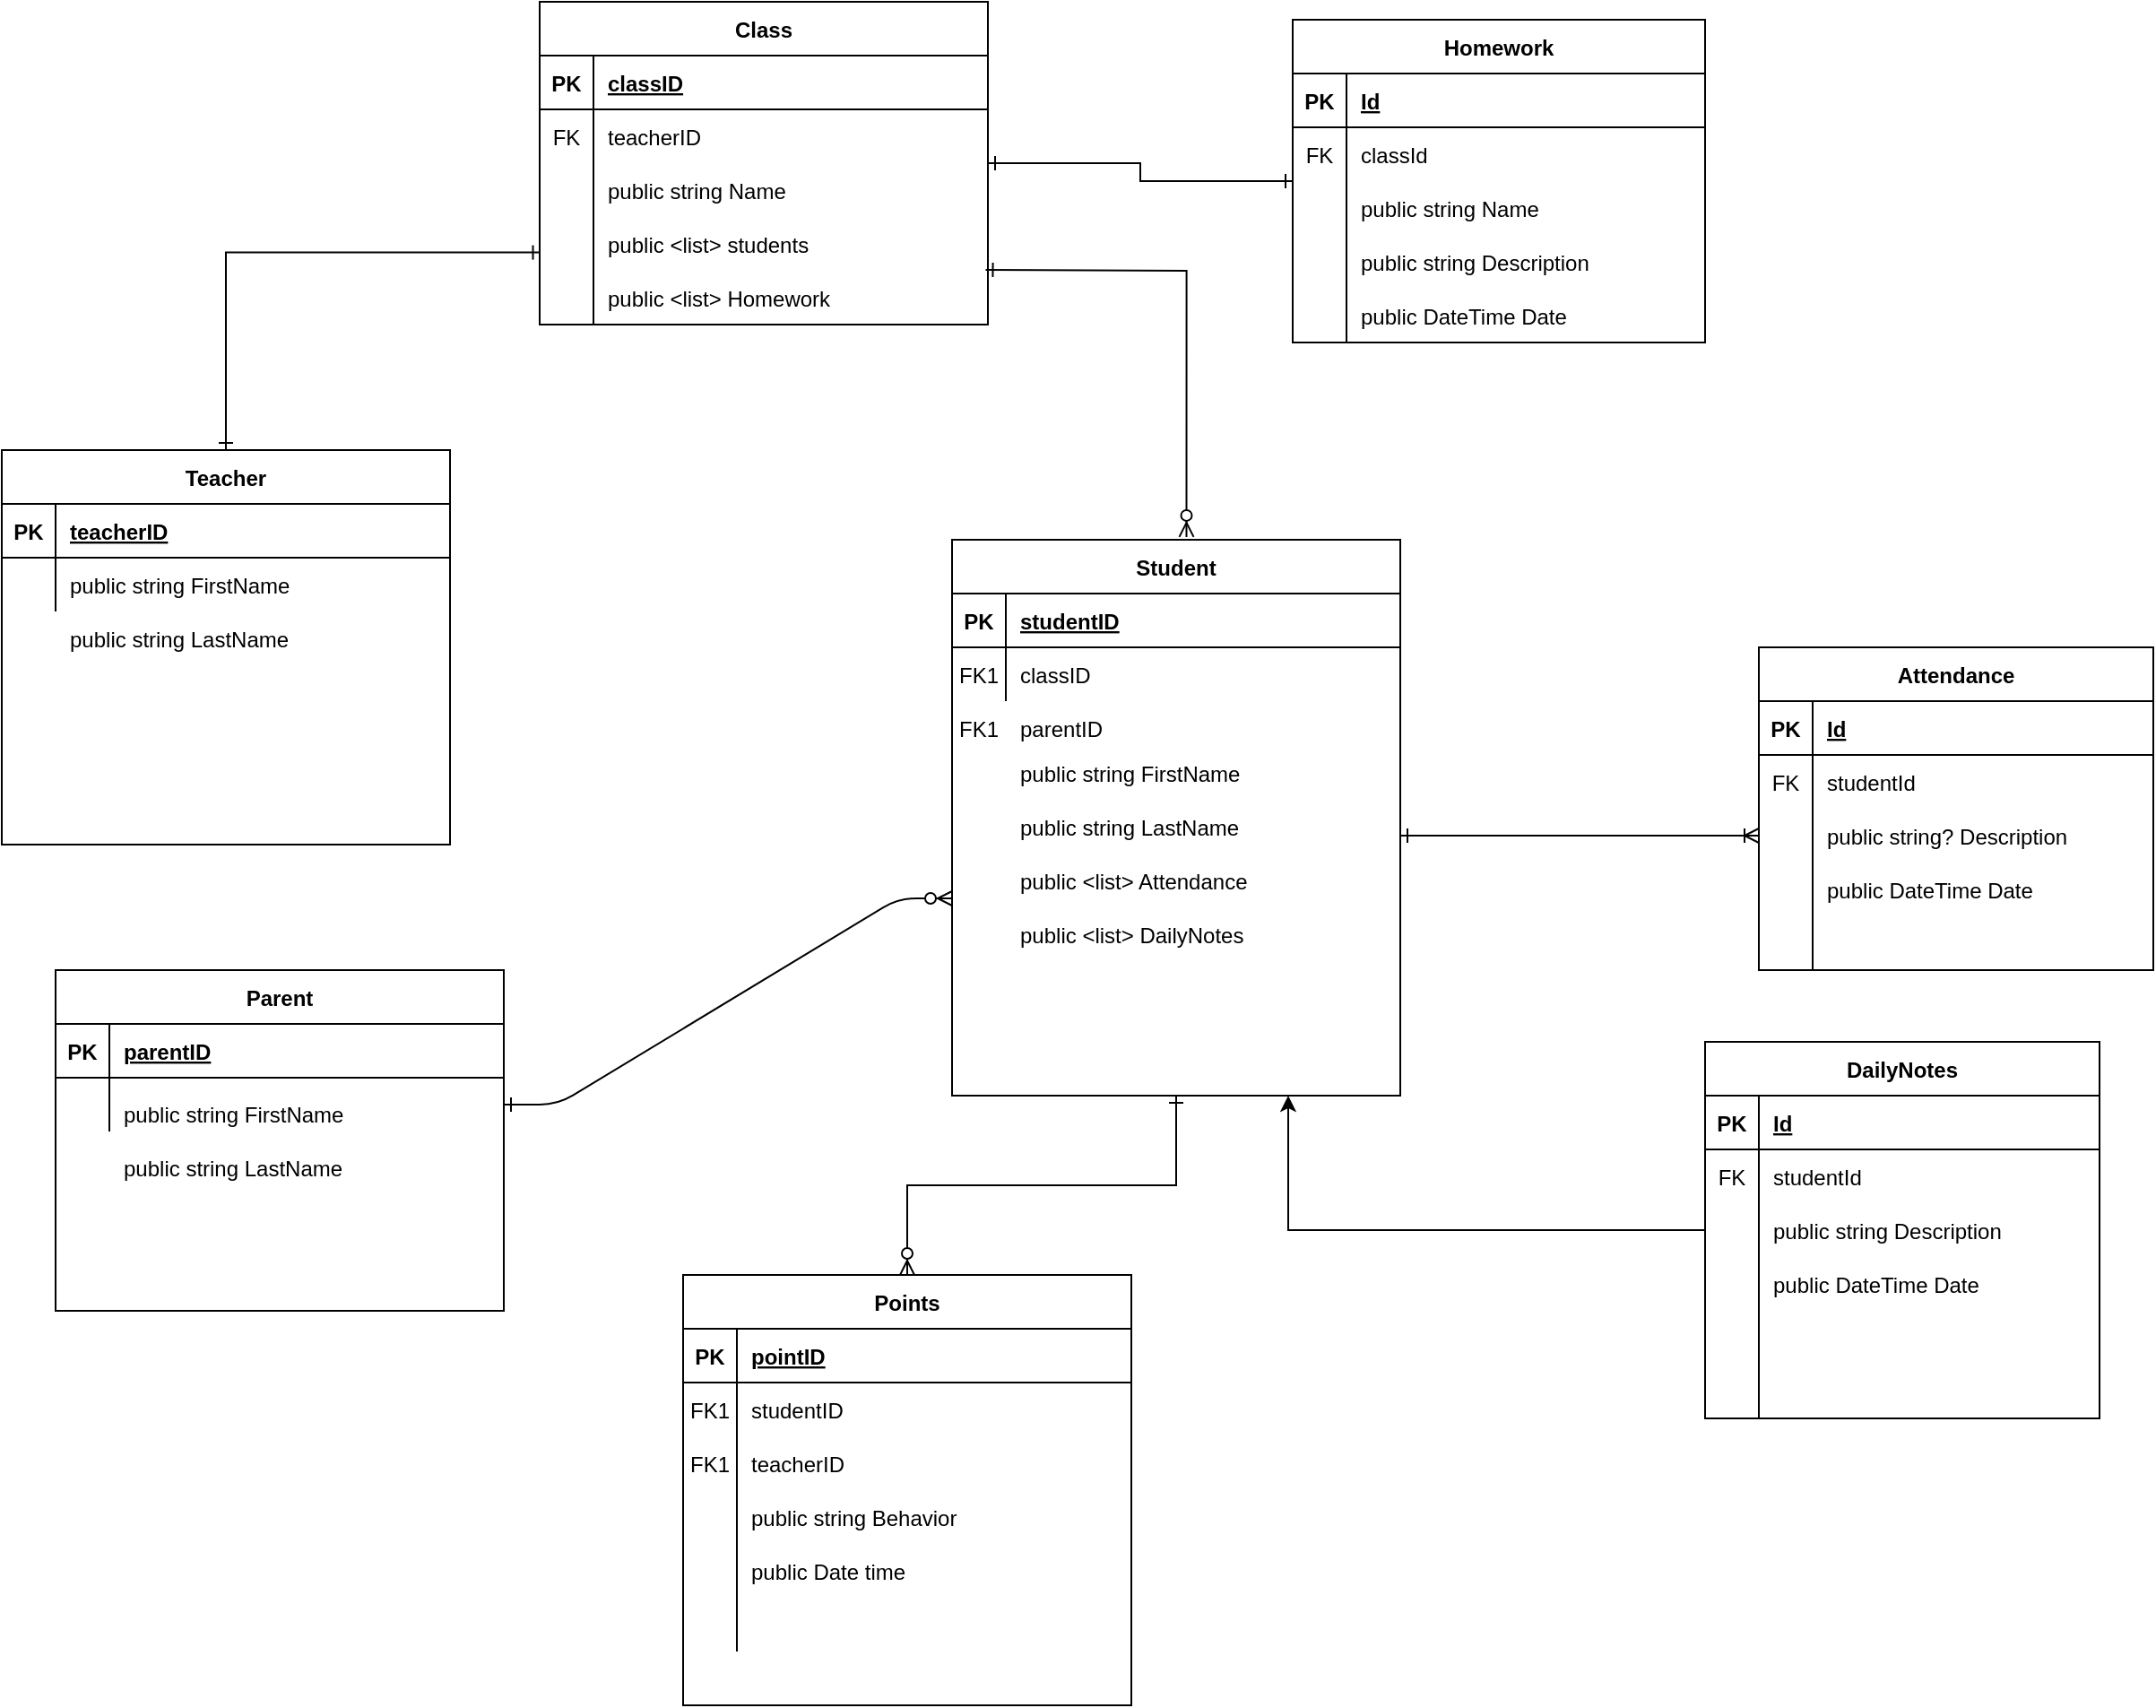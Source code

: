 <mxfile version="13.5.7" type="device"><diagram id="R2lEEEUBdFMjLlhIrx00" name="Page-1"><mxGraphModel dx="1335" dy="2485" grid="1" gridSize="10" guides="1" tooltips="1" connect="1" arrows="1" fold="1" page="1" pageScale="1" pageWidth="850" pageHeight="1100" math="0" shadow="0" extFonts="Permanent Marker^https://fonts.googleapis.com/css?family=Permanent+Marker"><root><mxCell id="0"/><mxCell id="1" parent="0"/><mxCell id="wf4j636coAGAXB049u35-4" value="" style="edgeStyle=entityRelationEdgeStyle;endArrow=ERzeroToMany;startArrow=ERone;endFill=1;startFill=0;exitX=1;exitY=0.5;exitDx=0;exitDy=0;" parent="1" source="C-vyLk0tnHw3VtMMgP7b-17" edge="1"><mxGeometry width="100" height="100" relative="1" as="geometry"><mxPoint x="650" y="-470" as="sourcePoint"/><mxPoint x="490" y="-570" as="targetPoint"/></mxGeometry></mxCell><mxCell id="wf4j636coAGAXB049u35-51" style="edgeStyle=orthogonalEdgeStyle;rounded=0;orthogonalLoop=1;jettySize=auto;html=1;exitX=0.5;exitY=0;exitDx=0;exitDy=0;entryX=0.001;entryY=0.66;entryDx=0;entryDy=0;entryPerimeter=0;startArrow=ERone;startFill=0;endArrow=ERone;endFill=0;" parent="1" source="C-vyLk0tnHw3VtMMgP7b-23" target="wf4j636coAGAXB049u35-61" edge="1"><mxGeometry relative="1" as="geometry"><Array as="points"><mxPoint x="85" y="-930"/></Array></mxGeometry></mxCell><mxCell id="wf4j636coAGAXB049u35-12" value="" style="shape=partialRectangle;overflow=hidden;connectable=0;fillColor=none;top=0;left=0;bottom=0;right=0;" parent="1" vertex="1"><mxGeometry x="70" y="-290" width="30" height="30" as="geometry"/></mxCell><mxCell id="wf4j636coAGAXB049u35-13" value="" style="shape=partialRectangle;overflow=hidden;connectable=0;fillColor=none;top=0;left=0;bottom=0;right=0;align=left;spacingLeft=6;" parent="1" vertex="1"><mxGeometry x="85" y="-220" width="220" height="30" as="geometry"/></mxCell><mxCell id="wf4j636coAGAXB049u35-28" value="public string FirstName" style="shape=partialRectangle;overflow=hidden;connectable=0;fillColor=none;top=0;left=0;bottom=0;right=0;align=left;spacingLeft=6;" parent="1" vertex="1"><mxGeometry x="520" y="-655" width="220" height="30" as="geometry"/></mxCell><mxCell id="wf4j636coAGAXB049u35-29" value="public string LastName" style="shape=partialRectangle;overflow=hidden;connectable=0;fillColor=none;top=0;left=0;bottom=0;right=0;align=left;spacingLeft=6;" parent="1" vertex="1"><mxGeometry x="520" y="-625" width="220" height="30" as="geometry"/></mxCell><mxCell id="wf4j636coAGAXB049u35-31" value="public string FirstName" style="shape=partialRectangle;overflow=hidden;connectable=0;fillColor=none;top=0;left=0;bottom=0;right=0;align=left;spacingLeft=6;" parent="1" vertex="1"><mxGeometry x="20" y="-465" width="220" height="30" as="geometry"/></mxCell><mxCell id="wf4j636coAGAXB049u35-32" value="public string LastName" style="shape=partialRectangle;overflow=hidden;connectable=0;fillColor=none;top=0;left=0;bottom=0;right=0;align=left;spacingLeft=6;" parent="1" vertex="1"><mxGeometry x="20" y="-435" width="220" height="30" as="geometry"/></mxCell><mxCell id="wf4j636coAGAXB049u35-33" value="public string FirstName" style="shape=partialRectangle;overflow=hidden;connectable=0;fillColor=none;top=0;left=0;bottom=0;right=0;align=left;spacingLeft=6;" parent="1" vertex="1"><mxGeometry x="-10" y="-760" width="220" height="30" as="geometry"/></mxCell><mxCell id="wf4j636coAGAXB049u35-34" value="public string LastName" style="shape=partialRectangle;overflow=hidden;connectable=0;fillColor=none;top=0;left=0;bottom=0;right=0;align=left;spacingLeft=6;" parent="1" vertex="1"><mxGeometry x="-10" y="-730" width="220" height="30" as="geometry"/></mxCell><mxCell id="wf4j636coAGAXB049u35-35" value="public &lt;list&gt; Attendance" style="shape=partialRectangle;overflow=hidden;connectable=0;fillColor=none;top=0;left=0;bottom=0;right=0;align=left;spacingLeft=6;" parent="1" vertex="1"><mxGeometry x="520" y="-595" width="220" height="30" as="geometry"/></mxCell><mxCell id="wf4j636coAGAXB049u35-55" style="edgeStyle=orthogonalEdgeStyle;rounded=0;orthogonalLoop=1;jettySize=auto;html=1;entryX=0.523;entryY=-0.005;entryDx=0;entryDy=0;entryPerimeter=0;startArrow=ERone;startFill=0;endArrow=ERzeroToMany;endFill=1;exitX=0.995;exitY=-0.017;exitDx=0;exitDy=0;exitPerimeter=0;" parent="1" source="qACCmrmiOAUxIkDNs_3w-3" target="C-vyLk0tnHw3VtMMgP7b-2" edge="1"><mxGeometry relative="1" as="geometry"><Array as="points"><mxPoint x="510" y="-921"/><mxPoint x="621" y="-920"/></Array><mxPoint x="510" y="-940" as="sourcePoint"/></mxGeometry></mxCell><mxCell id="wf4j636coAGAXB049u35-93" style="edgeStyle=orthogonalEdgeStyle;rounded=0;orthogonalLoop=1;jettySize=auto;html=1;startArrow=ERone;startFill=0;endArrow=ERzeroToMany;endFill=1;" parent="1" source="C-vyLk0tnHw3VtMMgP7b-2" target="wf4j636coAGAXB049u35-77" edge="1"><mxGeometry relative="1" as="geometry"/></mxCell><mxCell id="C-vyLk0tnHw3VtMMgP7b-2" value="Student" style="shape=table;startSize=30;container=1;collapsible=1;childLayout=tableLayout;fixedRows=1;rowLines=0;fontStyle=1;align=center;resizeLast=1;" parent="1" vertex="1"><mxGeometry x="490" y="-770" width="250" height="310" as="geometry"/></mxCell><mxCell id="C-vyLk0tnHw3VtMMgP7b-3" value="" style="shape=partialRectangle;collapsible=0;dropTarget=0;pointerEvents=0;fillColor=none;points=[[0,0.5],[1,0.5]];portConstraint=eastwest;top=0;left=0;right=0;bottom=1;" parent="C-vyLk0tnHw3VtMMgP7b-2" vertex="1"><mxGeometry y="30" width="250" height="30" as="geometry"/></mxCell><mxCell id="C-vyLk0tnHw3VtMMgP7b-4" value="PK" style="shape=partialRectangle;overflow=hidden;connectable=0;fillColor=none;top=0;left=0;bottom=0;right=0;fontStyle=1;" parent="C-vyLk0tnHw3VtMMgP7b-3" vertex="1"><mxGeometry width="30" height="30" as="geometry"/></mxCell><mxCell id="C-vyLk0tnHw3VtMMgP7b-5" value="studentID" style="shape=partialRectangle;overflow=hidden;connectable=0;fillColor=none;top=0;left=0;bottom=0;right=0;align=left;spacingLeft=6;fontStyle=5;" parent="C-vyLk0tnHw3VtMMgP7b-3" vertex="1"><mxGeometry x="30" width="220" height="30" as="geometry"/></mxCell><mxCell id="C-vyLk0tnHw3VtMMgP7b-6" value="" style="shape=partialRectangle;collapsible=0;dropTarget=0;pointerEvents=0;fillColor=none;points=[[0,0.5],[1,0.5]];portConstraint=eastwest;top=0;left=0;right=0;bottom=0;" parent="C-vyLk0tnHw3VtMMgP7b-2" vertex="1"><mxGeometry y="60" width="250" height="30" as="geometry"/></mxCell><mxCell id="C-vyLk0tnHw3VtMMgP7b-7" value="FK1" style="shape=partialRectangle;overflow=hidden;connectable=0;fillColor=none;top=0;left=0;bottom=0;right=0;" parent="C-vyLk0tnHw3VtMMgP7b-6" vertex="1"><mxGeometry width="30" height="30" as="geometry"/></mxCell><mxCell id="C-vyLk0tnHw3VtMMgP7b-8" value="classID" style="shape=partialRectangle;overflow=hidden;connectable=0;fillColor=none;top=0;left=0;bottom=0;right=0;align=left;spacingLeft=6;" parent="C-vyLk0tnHw3VtMMgP7b-6" vertex="1"><mxGeometry x="30" width="220" height="30" as="geometry"/></mxCell><mxCell id="wf4j636coAGAXB049u35-106" value="" style="shape=partialRectangle;collapsible=0;dropTarget=0;pointerEvents=0;fillColor=none;points=[[0,0.5],[1,0.5]];portConstraint=eastwest;top=0;left=0;right=0;bottom=0;" parent="1" vertex="1"><mxGeometry x="490" y="-680" width="250" height="30" as="geometry"/></mxCell><mxCell id="wf4j636coAGAXB049u35-107" value="FK1" style="shape=partialRectangle;overflow=hidden;connectable=0;fillColor=none;top=0;left=0;bottom=0;right=0;" parent="wf4j636coAGAXB049u35-106" vertex="1"><mxGeometry width="30" height="30" as="geometry"/></mxCell><mxCell id="wf4j636coAGAXB049u35-108" value="parentID" style="shape=partialRectangle;overflow=hidden;connectable=0;fillColor=none;top=0;left=0;bottom=0;right=0;align=left;spacingLeft=6;" parent="wf4j636coAGAXB049u35-106" vertex="1"><mxGeometry x="30" width="220" height="30" as="geometry"/></mxCell><mxCell id="wf4j636coAGAXB049u35-77" value="Points" style="shape=table;startSize=30;container=1;collapsible=1;childLayout=tableLayout;fixedRows=1;rowLines=0;fontStyle=1;align=center;resizeLast=1;" parent="1" vertex="1"><mxGeometry x="340" y="-360" width="250" height="240" as="geometry"/></mxCell><mxCell id="wf4j636coAGAXB049u35-78" value="" style="shape=partialRectangle;collapsible=0;dropTarget=0;pointerEvents=0;fillColor=none;points=[[0,0.5],[1,0.5]];portConstraint=eastwest;top=0;left=0;right=0;bottom=1;" parent="wf4j636coAGAXB049u35-77" vertex="1"><mxGeometry y="30" width="250" height="30" as="geometry"/></mxCell><mxCell id="wf4j636coAGAXB049u35-79" value="PK" style="shape=partialRectangle;overflow=hidden;connectable=0;fillColor=none;top=0;left=0;bottom=0;right=0;fontStyle=1;" parent="wf4j636coAGAXB049u35-78" vertex="1"><mxGeometry width="30" height="30" as="geometry"/></mxCell><mxCell id="wf4j636coAGAXB049u35-80" value="pointID" style="shape=partialRectangle;overflow=hidden;connectable=0;fillColor=none;top=0;left=0;bottom=0;right=0;align=left;spacingLeft=6;fontStyle=5;" parent="wf4j636coAGAXB049u35-78" vertex="1"><mxGeometry x="30" width="220" height="30" as="geometry"/></mxCell><mxCell id="wf4j636coAGAXB049u35-81" value="" style="shape=partialRectangle;collapsible=0;dropTarget=0;pointerEvents=0;fillColor=none;points=[[0,0.5],[1,0.5]];portConstraint=eastwest;top=0;left=0;right=0;bottom=0;" parent="wf4j636coAGAXB049u35-77" vertex="1"><mxGeometry y="60" width="250" height="30" as="geometry"/></mxCell><mxCell id="wf4j636coAGAXB049u35-82" value="FK1" style="shape=partialRectangle;overflow=hidden;connectable=0;fillColor=none;top=0;left=0;bottom=0;right=0;" parent="wf4j636coAGAXB049u35-81" vertex="1"><mxGeometry width="30" height="30" as="geometry"/></mxCell><mxCell id="wf4j636coAGAXB049u35-83" value="studentID" style="shape=partialRectangle;overflow=hidden;connectable=0;fillColor=none;top=0;left=0;bottom=0;right=0;align=left;spacingLeft=6;" parent="wf4j636coAGAXB049u35-81" vertex="1"><mxGeometry x="30" width="220" height="30" as="geometry"/></mxCell><mxCell id="wf4j636coAGAXB049u35-99" value="" style="shape=partialRectangle;collapsible=0;dropTarget=0;pointerEvents=0;fillColor=none;points=[[0,0.5],[1,0.5]];portConstraint=eastwest;top=0;left=0;right=0;bottom=0;" parent="wf4j636coAGAXB049u35-77" vertex="1"><mxGeometry y="90" width="250" height="30" as="geometry"/></mxCell><mxCell id="wf4j636coAGAXB049u35-100" value="FK1" style="shape=partialRectangle;overflow=hidden;connectable=0;fillColor=none;top=0;left=0;bottom=0;right=0;" parent="wf4j636coAGAXB049u35-99" vertex="1"><mxGeometry width="30" height="30" as="geometry"/></mxCell><mxCell id="wf4j636coAGAXB049u35-101" value="teacherID" style="shape=partialRectangle;overflow=hidden;connectable=0;fillColor=none;top=0;left=0;bottom=0;right=0;align=left;spacingLeft=6;" parent="wf4j636coAGAXB049u35-99" vertex="1"><mxGeometry x="30" width="220" height="30" as="geometry"/></mxCell><mxCell id="wf4j636coAGAXB049u35-90" value="" style="shape=partialRectangle;collapsible=0;dropTarget=0;pointerEvents=0;fillColor=none;points=[[0,0.5],[1,0.5]];portConstraint=eastwest;top=0;left=0;right=0;bottom=0;" parent="wf4j636coAGAXB049u35-77" vertex="1"><mxGeometry y="120" width="250" height="30" as="geometry"/></mxCell><mxCell id="wf4j636coAGAXB049u35-91" value="" style="shape=partialRectangle;overflow=hidden;connectable=0;fillColor=none;top=0;left=0;bottom=0;right=0;" parent="wf4j636coAGAXB049u35-90" vertex="1"><mxGeometry width="30" height="30" as="geometry"/></mxCell><mxCell id="wf4j636coAGAXB049u35-92" value="public string Behavior" style="shape=partialRectangle;overflow=hidden;connectable=0;fillColor=none;top=0;left=0;bottom=0;right=0;align=left;spacingLeft=6;" parent="wf4j636coAGAXB049u35-90" vertex="1"><mxGeometry x="30" width="220" height="30" as="geometry"/></mxCell><mxCell id="wf4j636coAGAXB049u35-96" value="" style="shape=partialRectangle;collapsible=0;dropTarget=0;pointerEvents=0;fillColor=none;points=[[0,0.5],[1,0.5]];portConstraint=eastwest;top=0;left=0;right=0;bottom=0;" parent="wf4j636coAGAXB049u35-77" vertex="1"><mxGeometry y="150" width="250" height="30" as="geometry"/></mxCell><mxCell id="wf4j636coAGAXB049u35-97" value="" style="shape=partialRectangle;overflow=hidden;connectable=0;fillColor=none;top=0;left=0;bottom=0;right=0;" parent="wf4j636coAGAXB049u35-96" vertex="1"><mxGeometry width="30" height="30" as="geometry"/></mxCell><mxCell id="wf4j636coAGAXB049u35-98" value="public Date time" style="shape=partialRectangle;overflow=hidden;connectable=0;fillColor=none;top=0;left=0;bottom=0;right=0;align=left;spacingLeft=6;" parent="wf4j636coAGAXB049u35-96" vertex="1"><mxGeometry x="30" width="220" height="30" as="geometry"/></mxCell><mxCell id="wf4j636coAGAXB049u35-84" value="" style="shape=partialRectangle;collapsible=0;dropTarget=0;pointerEvents=0;fillColor=none;points=[[0,0.5],[1,0.5]];portConstraint=eastwest;top=0;left=0;right=0;bottom=0;" parent="wf4j636coAGAXB049u35-77" vertex="1"><mxGeometry y="180" width="250" height="30" as="geometry"/></mxCell><mxCell id="wf4j636coAGAXB049u35-85" value="" style="shape=partialRectangle;overflow=hidden;connectable=0;fillColor=none;top=0;left=0;bottom=0;right=0;" parent="wf4j636coAGAXB049u35-84" vertex="1"><mxGeometry width="30" height="30" as="geometry"/></mxCell><mxCell id="wf4j636coAGAXB049u35-86" value="" style="shape=partialRectangle;overflow=hidden;connectable=0;fillColor=none;top=0;left=0;bottom=0;right=0;align=left;spacingLeft=6;" parent="wf4j636coAGAXB049u35-84" vertex="1"><mxGeometry x="30" width="220" height="30" as="geometry"/></mxCell><mxCell id="C-vyLk0tnHw3VtMMgP7b-23" value="Teacher" style="shape=table;startSize=30;container=1;collapsible=1;childLayout=tableLayout;fixedRows=1;rowLines=0;fontStyle=1;align=center;resizeLast=1;" parent="1" vertex="1"><mxGeometry x="-40" y="-820" width="250" height="220" as="geometry"/></mxCell><mxCell id="C-vyLk0tnHw3VtMMgP7b-24" value="" style="shape=partialRectangle;collapsible=0;dropTarget=0;pointerEvents=0;fillColor=none;points=[[0,0.5],[1,0.5]];portConstraint=eastwest;top=0;left=0;right=0;bottom=1;" parent="C-vyLk0tnHw3VtMMgP7b-23" vertex="1"><mxGeometry y="30" width="250" height="30" as="geometry"/></mxCell><mxCell id="C-vyLk0tnHw3VtMMgP7b-25" value="PK" style="shape=partialRectangle;overflow=hidden;connectable=0;fillColor=none;top=0;left=0;bottom=0;right=0;fontStyle=1;" parent="C-vyLk0tnHw3VtMMgP7b-24" vertex="1"><mxGeometry width="30" height="30" as="geometry"/></mxCell><mxCell id="C-vyLk0tnHw3VtMMgP7b-26" value="teacherID" style="shape=partialRectangle;overflow=hidden;connectable=0;fillColor=none;top=0;left=0;bottom=0;right=0;align=left;spacingLeft=6;fontStyle=5;" parent="C-vyLk0tnHw3VtMMgP7b-24" vertex="1"><mxGeometry x="30" width="220" height="30" as="geometry"/></mxCell><mxCell id="C-vyLk0tnHw3VtMMgP7b-27" value="" style="shape=partialRectangle;collapsible=0;dropTarget=0;pointerEvents=0;fillColor=none;points=[[0,0.5],[1,0.5]];portConstraint=eastwest;top=0;left=0;right=0;bottom=0;" parent="C-vyLk0tnHw3VtMMgP7b-23" vertex="1"><mxGeometry y="60" width="250" height="30" as="geometry"/></mxCell><mxCell id="C-vyLk0tnHw3VtMMgP7b-28" value="" style="shape=partialRectangle;overflow=hidden;connectable=0;fillColor=none;top=0;left=0;bottom=0;right=0;" parent="C-vyLk0tnHw3VtMMgP7b-27" vertex="1"><mxGeometry width="30" height="30" as="geometry"/></mxCell><mxCell id="C-vyLk0tnHw3VtMMgP7b-29" value="" style="shape=partialRectangle;overflow=hidden;connectable=0;fillColor=none;top=0;left=0;bottom=0;right=0;align=left;spacingLeft=6;" parent="C-vyLk0tnHw3VtMMgP7b-27" vertex="1"><mxGeometry x="30" width="220" height="30" as="geometry"/></mxCell><mxCell id="SPZfAO0SJfvgDdnqxY4o-2" value="public &lt;list&gt; DailyNotes" style="shape=partialRectangle;overflow=hidden;connectable=0;fillColor=none;top=0;left=0;bottom=0;right=0;align=left;spacingLeft=6;" parent="1" vertex="1"><mxGeometry x="520" y="-565" width="220" height="30" as="geometry"/></mxCell><mxCell id="C-vyLk0tnHw3VtMMgP7b-13" value="Parent" style="shape=table;startSize=30;container=1;collapsible=1;childLayout=tableLayout;fixedRows=1;rowLines=0;fontStyle=1;align=center;resizeLast=1;" parent="1" vertex="1"><mxGeometry x="-10" y="-530" width="250" height="190" as="geometry"/></mxCell><mxCell id="C-vyLk0tnHw3VtMMgP7b-14" value="" style="shape=partialRectangle;collapsible=0;dropTarget=0;pointerEvents=0;fillColor=none;points=[[0,0.5],[1,0.5]];portConstraint=eastwest;top=0;left=0;right=0;bottom=1;" parent="C-vyLk0tnHw3VtMMgP7b-13" vertex="1"><mxGeometry y="30" width="250" height="30" as="geometry"/></mxCell><mxCell id="C-vyLk0tnHw3VtMMgP7b-15" value="PK" style="shape=partialRectangle;overflow=hidden;connectable=0;fillColor=none;top=0;left=0;bottom=0;right=0;fontStyle=1;" parent="C-vyLk0tnHw3VtMMgP7b-14" vertex="1"><mxGeometry width="30" height="30" as="geometry"/></mxCell><mxCell id="C-vyLk0tnHw3VtMMgP7b-16" value="parentID" style="shape=partialRectangle;overflow=hidden;connectable=0;fillColor=none;top=0;left=0;bottom=0;right=0;align=left;spacingLeft=6;fontStyle=5;" parent="C-vyLk0tnHw3VtMMgP7b-14" vertex="1"><mxGeometry x="30" width="220" height="30" as="geometry"/></mxCell><mxCell id="C-vyLk0tnHw3VtMMgP7b-17" value="" style="shape=partialRectangle;collapsible=0;dropTarget=0;pointerEvents=0;fillColor=none;points=[[0,0.5],[1,0.5]];portConstraint=eastwest;top=0;left=0;right=0;bottom=0;" parent="C-vyLk0tnHw3VtMMgP7b-13" vertex="1"><mxGeometry y="60" width="250" height="30" as="geometry"/></mxCell><mxCell id="C-vyLk0tnHw3VtMMgP7b-18" value="" style="shape=partialRectangle;overflow=hidden;connectable=0;fillColor=none;top=0;left=0;bottom=0;right=0;" parent="C-vyLk0tnHw3VtMMgP7b-17" vertex="1"><mxGeometry width="30" height="30" as="geometry"/></mxCell><mxCell id="C-vyLk0tnHw3VtMMgP7b-19" value="" style="shape=partialRectangle;overflow=hidden;connectable=0;fillColor=none;top=0;left=0;bottom=0;right=0;align=left;spacingLeft=6;" parent="C-vyLk0tnHw3VtMMgP7b-17" vertex="1"><mxGeometry x="30" width="220" height="30" as="geometry"/></mxCell><mxCell id="qACCmrmiOAUxIkDNs_3w-44" style="edgeStyle=orthogonalEdgeStyle;rounded=0;orthogonalLoop=1;jettySize=auto;html=1;entryX=1;entryY=0.5;entryDx=0;entryDy=0;endArrow=ERone;endFill=0;startArrow=ERone;startFill=0;" parent="1" source="qACCmrmiOAUxIkDNs_3w-25" target="wf4j636coAGAXB049u35-37" edge="1"><mxGeometry relative="1" as="geometry"/></mxCell><mxCell id="qACCmrmiOAUxIkDNs_3w-25" value="Homework" style="shape=table;startSize=30;container=1;collapsible=1;childLayout=tableLayout;fixedRows=1;rowLines=0;fontStyle=1;align=center;resizeLast=1;" parent="1" vertex="1"><mxGeometry x="680" y="-1060" width="230" height="180" as="geometry"/></mxCell><mxCell id="qACCmrmiOAUxIkDNs_3w-26" value="" style="shape=partialRectangle;collapsible=0;dropTarget=0;pointerEvents=0;fillColor=none;points=[[0,0.5],[1,0.5]];portConstraint=eastwest;top=0;left=0;right=0;bottom=1;" parent="qACCmrmiOAUxIkDNs_3w-25" vertex="1"><mxGeometry y="30" width="230" height="30" as="geometry"/></mxCell><mxCell id="qACCmrmiOAUxIkDNs_3w-27" value="PK" style="shape=partialRectangle;overflow=hidden;connectable=0;fillColor=none;top=0;left=0;bottom=0;right=0;fontStyle=1;" parent="qACCmrmiOAUxIkDNs_3w-26" vertex="1"><mxGeometry width="30" height="30" as="geometry"/></mxCell><mxCell id="qACCmrmiOAUxIkDNs_3w-28" value="Id" style="shape=partialRectangle;overflow=hidden;connectable=0;fillColor=none;top=0;left=0;bottom=0;right=0;align=left;spacingLeft=6;fontStyle=5;" parent="qACCmrmiOAUxIkDNs_3w-26" vertex="1"><mxGeometry x="30" width="200" height="30" as="geometry"/></mxCell><mxCell id="qACCmrmiOAUxIkDNs_3w-29" value="" style="shape=partialRectangle;collapsible=0;dropTarget=0;pointerEvents=0;fillColor=none;points=[[0,0.5],[1,0.5]];portConstraint=eastwest;top=0;left=0;right=0;bottom=0;" parent="qACCmrmiOAUxIkDNs_3w-25" vertex="1"><mxGeometry y="60" width="230" height="30" as="geometry"/></mxCell><mxCell id="qACCmrmiOAUxIkDNs_3w-30" value="FK" style="shape=partialRectangle;overflow=hidden;connectable=0;fillColor=none;top=0;left=0;bottom=0;right=0;" parent="qACCmrmiOAUxIkDNs_3w-29" vertex="1"><mxGeometry width="30" height="30" as="geometry"/></mxCell><mxCell id="qACCmrmiOAUxIkDNs_3w-31" value="classId" style="shape=partialRectangle;overflow=hidden;connectable=0;fillColor=none;top=0;left=0;bottom=0;right=0;align=left;spacingLeft=6;" parent="qACCmrmiOAUxIkDNs_3w-29" vertex="1"><mxGeometry x="30" width="200" height="30" as="geometry"/></mxCell><mxCell id="qACCmrmiOAUxIkDNs_3w-35" value="" style="shape=partialRectangle;collapsible=0;dropTarget=0;pointerEvents=0;fillColor=none;points=[[0,0.5],[1,0.5]];portConstraint=eastwest;top=0;left=0;right=0;bottom=0;" parent="qACCmrmiOAUxIkDNs_3w-25" vertex="1"><mxGeometry y="90" width="230" height="30" as="geometry"/></mxCell><mxCell id="qACCmrmiOAUxIkDNs_3w-36" value="" style="shape=partialRectangle;overflow=hidden;connectable=0;fillColor=none;top=0;left=0;bottom=0;right=0;" parent="qACCmrmiOAUxIkDNs_3w-35" vertex="1"><mxGeometry width="30" height="30" as="geometry"/></mxCell><mxCell id="qACCmrmiOAUxIkDNs_3w-37" value="public string Name" style="shape=partialRectangle;overflow=hidden;connectable=0;fillColor=none;top=0;left=0;bottom=0;right=0;align=left;spacingLeft=6;" parent="qACCmrmiOAUxIkDNs_3w-35" vertex="1"><mxGeometry x="30" width="200" height="30" as="geometry"/></mxCell><mxCell id="qACCmrmiOAUxIkDNs_3w-38" value="" style="shape=partialRectangle;collapsible=0;dropTarget=0;pointerEvents=0;fillColor=none;points=[[0,0.5],[1,0.5]];portConstraint=eastwest;top=0;left=0;right=0;bottom=0;" parent="qACCmrmiOAUxIkDNs_3w-25" vertex="1"><mxGeometry y="120" width="230" height="30" as="geometry"/></mxCell><mxCell id="qACCmrmiOAUxIkDNs_3w-39" value="" style="shape=partialRectangle;overflow=hidden;connectable=0;fillColor=none;top=0;left=0;bottom=0;right=0;" parent="qACCmrmiOAUxIkDNs_3w-38" vertex="1"><mxGeometry width="30" height="30" as="geometry"/></mxCell><mxCell id="qACCmrmiOAUxIkDNs_3w-40" value="public string Description" style="shape=partialRectangle;overflow=hidden;connectable=0;fillColor=none;top=0;left=0;bottom=0;right=0;align=left;spacingLeft=6;" parent="qACCmrmiOAUxIkDNs_3w-38" vertex="1"><mxGeometry x="30" width="200" height="30" as="geometry"/></mxCell><mxCell id="qACCmrmiOAUxIkDNs_3w-41" value="" style="shape=partialRectangle;collapsible=0;dropTarget=0;pointerEvents=0;fillColor=none;points=[[0,0.5],[1,0.5]];portConstraint=eastwest;top=0;left=0;right=0;bottom=0;" parent="qACCmrmiOAUxIkDNs_3w-25" vertex="1"><mxGeometry y="150" width="230" height="30" as="geometry"/></mxCell><mxCell id="qACCmrmiOAUxIkDNs_3w-42" value="" style="shape=partialRectangle;overflow=hidden;connectable=0;fillColor=none;top=0;left=0;bottom=0;right=0;" parent="qACCmrmiOAUxIkDNs_3w-41" vertex="1"><mxGeometry width="30" height="30" as="geometry"/></mxCell><mxCell id="qACCmrmiOAUxIkDNs_3w-43" value="public DateTime Date" style="shape=partialRectangle;overflow=hidden;connectable=0;fillColor=none;top=0;left=0;bottom=0;right=0;align=left;spacingLeft=6;" parent="qACCmrmiOAUxIkDNs_3w-41" vertex="1"><mxGeometry x="30" width="200" height="30" as="geometry"/></mxCell><mxCell id="wf4j636coAGAXB049u35-37" value="Class" style="shape=table;startSize=30;container=1;collapsible=1;childLayout=tableLayout;fixedRows=1;rowLines=0;fontStyle=1;align=center;resizeLast=1;" parent="1" vertex="1"><mxGeometry x="260" y="-1070" width="250" height="180" as="geometry"/></mxCell><mxCell id="wf4j636coAGAXB049u35-38" value="" style="shape=partialRectangle;collapsible=0;dropTarget=0;pointerEvents=0;fillColor=none;points=[[0,0.5],[1,0.5]];portConstraint=eastwest;top=0;left=0;right=0;bottom=1;" parent="wf4j636coAGAXB049u35-37" vertex="1"><mxGeometry y="30" width="250" height="30" as="geometry"/></mxCell><mxCell id="wf4j636coAGAXB049u35-39" value="PK" style="shape=partialRectangle;overflow=hidden;connectable=0;fillColor=none;top=0;left=0;bottom=0;right=0;fontStyle=1;" parent="wf4j636coAGAXB049u35-38" vertex="1"><mxGeometry width="30" height="30" as="geometry"/></mxCell><mxCell id="wf4j636coAGAXB049u35-40" value="classID" style="shape=partialRectangle;overflow=hidden;connectable=0;fillColor=none;top=0;left=0;bottom=0;right=0;align=left;spacingLeft=6;fontStyle=5;" parent="wf4j636coAGAXB049u35-38" vertex="1"><mxGeometry x="30" width="220" height="30" as="geometry"/></mxCell><mxCell id="wf4j636coAGAXB049u35-41" value="" style="shape=partialRectangle;collapsible=0;dropTarget=0;pointerEvents=0;fillColor=none;points=[[0,0.5],[1,0.5]];portConstraint=eastwest;top=0;left=0;right=0;bottom=0;" parent="wf4j636coAGAXB049u35-37" vertex="1"><mxGeometry y="60" width="250" height="30" as="geometry"/></mxCell><mxCell id="wf4j636coAGAXB049u35-42" value="FK" style="shape=partialRectangle;overflow=hidden;connectable=0;fillColor=none;top=0;left=0;bottom=0;right=0;" parent="wf4j636coAGAXB049u35-41" vertex="1"><mxGeometry width="30" height="30" as="geometry"/></mxCell><mxCell id="wf4j636coAGAXB049u35-43" value="teacherID" style="shape=partialRectangle;overflow=hidden;connectable=0;fillColor=none;top=0;left=0;bottom=0;right=0;align=left;spacingLeft=6;" parent="wf4j636coAGAXB049u35-41" vertex="1"><mxGeometry x="30" width="220" height="30" as="geometry"/></mxCell><mxCell id="wf4j636coAGAXB049u35-44" value="" style="shape=partialRectangle;collapsible=0;dropTarget=0;pointerEvents=0;fillColor=none;points=[[0,0.5],[1,0.5]];portConstraint=eastwest;top=0;left=0;right=0;bottom=0;" parent="wf4j636coAGAXB049u35-37" vertex="1"><mxGeometry y="90" width="250" height="30" as="geometry"/></mxCell><mxCell id="wf4j636coAGAXB049u35-45" value="" style="shape=partialRectangle;overflow=hidden;connectable=0;fillColor=none;top=0;left=0;bottom=0;right=0;" parent="wf4j636coAGAXB049u35-44" vertex="1"><mxGeometry width="30" height="30" as="geometry"/></mxCell><mxCell id="wf4j636coAGAXB049u35-46" value="public string Name" style="shape=partialRectangle;overflow=hidden;connectable=0;fillColor=none;top=0;left=0;bottom=0;right=0;align=left;spacingLeft=6;" parent="wf4j636coAGAXB049u35-44" vertex="1"><mxGeometry x="30" width="220" height="30" as="geometry"/></mxCell><mxCell id="wf4j636coAGAXB049u35-61" value="" style="shape=partialRectangle;collapsible=0;dropTarget=0;pointerEvents=0;fillColor=none;points=[[0,0.5],[1,0.5]];portConstraint=eastwest;top=0;left=0;right=0;bottom=0;" parent="wf4j636coAGAXB049u35-37" vertex="1"><mxGeometry y="120" width="250" height="30" as="geometry"/></mxCell><mxCell id="wf4j636coAGAXB049u35-62" value="" style="shape=partialRectangle;overflow=hidden;connectable=0;fillColor=none;top=0;left=0;bottom=0;right=0;" parent="wf4j636coAGAXB049u35-61" vertex="1"><mxGeometry width="30" height="30" as="geometry"/></mxCell><mxCell id="wf4j636coAGAXB049u35-63" value="public &lt;list&gt; students" style="shape=partialRectangle;overflow=hidden;connectable=0;fillColor=none;top=0;left=0;bottom=0;right=0;align=left;spacingLeft=6;" parent="wf4j636coAGAXB049u35-61" vertex="1"><mxGeometry x="30" width="220" height="30" as="geometry"/></mxCell><mxCell id="qACCmrmiOAUxIkDNs_3w-3" value="" style="shape=partialRectangle;collapsible=0;dropTarget=0;pointerEvents=0;fillColor=none;points=[[0,0.5],[1,0.5]];portConstraint=eastwest;top=0;left=0;right=0;bottom=0;" parent="wf4j636coAGAXB049u35-37" vertex="1"><mxGeometry y="150" width="250" height="30" as="geometry"/></mxCell><mxCell id="qACCmrmiOAUxIkDNs_3w-4" value="" style="shape=partialRectangle;overflow=hidden;connectable=0;fillColor=none;top=0;left=0;bottom=0;right=0;" parent="qACCmrmiOAUxIkDNs_3w-3" vertex="1"><mxGeometry width="30" height="30" as="geometry"/></mxCell><mxCell id="qACCmrmiOAUxIkDNs_3w-5" value="public &lt;list&gt; Homework" style="shape=partialRectangle;overflow=hidden;connectable=0;fillColor=none;top=0;left=0;bottom=0;right=0;align=left;spacingLeft=6;" parent="qACCmrmiOAUxIkDNs_3w-3" vertex="1"><mxGeometry x="30" width="220" height="30" as="geometry"/></mxCell><mxCell id="qACCmrmiOAUxIkDNs_3w-64" style="edgeStyle=orthogonalEdgeStyle;rounded=0;orthogonalLoop=1;jettySize=auto;html=1;startArrow=ERoneToMany;startFill=0;endArrow=ERone;endFill=0;" parent="1" source="qACCmrmiOAUxIkDNs_3w-58" edge="1"><mxGeometry relative="1" as="geometry"><mxPoint x="740" y="-605" as="targetPoint"/></mxGeometry></mxCell><mxCell id="qACCmrmiOAUxIkDNs_3w-48" value="Attendance" style="shape=table;startSize=30;container=1;collapsible=1;childLayout=tableLayout;fixedRows=1;rowLines=0;fontStyle=1;align=center;resizeLast=1;" parent="1" vertex="1"><mxGeometry x="940" y="-710" width="220" height="180" as="geometry"/></mxCell><mxCell id="qACCmrmiOAUxIkDNs_3w-49" value="" style="shape=partialRectangle;collapsible=0;dropTarget=0;pointerEvents=0;fillColor=none;points=[[0,0.5],[1,0.5]];portConstraint=eastwest;top=0;left=0;right=0;bottom=1;" parent="qACCmrmiOAUxIkDNs_3w-48" vertex="1"><mxGeometry y="30" width="220" height="30" as="geometry"/></mxCell><mxCell id="qACCmrmiOAUxIkDNs_3w-50" value="PK" style="shape=partialRectangle;overflow=hidden;connectable=0;fillColor=none;top=0;left=0;bottom=0;right=0;fontStyle=1;" parent="qACCmrmiOAUxIkDNs_3w-49" vertex="1"><mxGeometry width="30" height="30" as="geometry"/></mxCell><mxCell id="qACCmrmiOAUxIkDNs_3w-51" value="Id" style="shape=partialRectangle;overflow=hidden;connectable=0;fillColor=none;top=0;left=0;bottom=0;right=0;align=left;spacingLeft=6;fontStyle=5;" parent="qACCmrmiOAUxIkDNs_3w-49" vertex="1"><mxGeometry x="30" width="190" height="30" as="geometry"/></mxCell><mxCell id="qACCmrmiOAUxIkDNs_3w-52" value="" style="shape=partialRectangle;collapsible=0;dropTarget=0;pointerEvents=0;fillColor=none;points=[[0,0.5],[1,0.5]];portConstraint=eastwest;top=0;left=0;right=0;bottom=0;" parent="qACCmrmiOAUxIkDNs_3w-48" vertex="1"><mxGeometry y="60" width="220" height="30" as="geometry"/></mxCell><mxCell id="qACCmrmiOAUxIkDNs_3w-53" value="FK" style="shape=partialRectangle;overflow=hidden;connectable=0;fillColor=none;top=0;left=0;bottom=0;right=0;" parent="qACCmrmiOAUxIkDNs_3w-52" vertex="1"><mxGeometry width="30" height="30" as="geometry"/></mxCell><mxCell id="qACCmrmiOAUxIkDNs_3w-54" value="studentId" style="shape=partialRectangle;overflow=hidden;connectable=0;fillColor=none;top=0;left=0;bottom=0;right=0;align=left;spacingLeft=6;" parent="qACCmrmiOAUxIkDNs_3w-52" vertex="1"><mxGeometry x="30" width="190" height="30" as="geometry"/></mxCell><mxCell id="qACCmrmiOAUxIkDNs_3w-58" value="" style="shape=partialRectangle;collapsible=0;dropTarget=0;pointerEvents=0;fillColor=none;points=[[0,0.5],[1,0.5]];portConstraint=eastwest;top=0;left=0;right=0;bottom=0;" parent="qACCmrmiOAUxIkDNs_3w-48" vertex="1"><mxGeometry y="90" width="220" height="30" as="geometry"/></mxCell><mxCell id="qACCmrmiOAUxIkDNs_3w-59" value="" style="shape=partialRectangle;overflow=hidden;connectable=0;fillColor=none;top=0;left=0;bottom=0;right=0;" parent="qACCmrmiOAUxIkDNs_3w-58" vertex="1"><mxGeometry width="30" height="30" as="geometry"/></mxCell><mxCell id="qACCmrmiOAUxIkDNs_3w-60" value="public string? Description" style="shape=partialRectangle;overflow=hidden;connectable=0;fillColor=none;top=0;left=0;bottom=0;right=0;align=left;spacingLeft=6;" parent="qACCmrmiOAUxIkDNs_3w-58" vertex="1"><mxGeometry x="30" width="190" height="30" as="geometry"/></mxCell><mxCell id="qACCmrmiOAUxIkDNs_3w-61" value="" style="shape=partialRectangle;collapsible=0;dropTarget=0;pointerEvents=0;fillColor=none;points=[[0,0.5],[1,0.5]];portConstraint=eastwest;top=0;left=0;right=0;bottom=0;" parent="qACCmrmiOAUxIkDNs_3w-48" vertex="1"><mxGeometry y="120" width="220" height="30" as="geometry"/></mxCell><mxCell id="qACCmrmiOAUxIkDNs_3w-62" value="" style="shape=partialRectangle;overflow=hidden;connectable=0;fillColor=none;top=0;left=0;bottom=0;right=0;" parent="qACCmrmiOAUxIkDNs_3w-61" vertex="1"><mxGeometry width="30" height="30" as="geometry"/></mxCell><mxCell id="qACCmrmiOAUxIkDNs_3w-63" value="public DateTime Date" style="shape=partialRectangle;overflow=hidden;connectable=0;fillColor=none;top=0;left=0;bottom=0;right=0;align=left;spacingLeft=6;" parent="qACCmrmiOAUxIkDNs_3w-61" vertex="1"><mxGeometry x="30" width="190" height="30" as="geometry"/></mxCell><mxCell id="qACCmrmiOAUxIkDNs_3w-55" value="" style="shape=partialRectangle;collapsible=0;dropTarget=0;pointerEvents=0;fillColor=none;points=[[0,0.5],[1,0.5]];portConstraint=eastwest;top=0;left=0;right=0;bottom=0;" parent="qACCmrmiOAUxIkDNs_3w-48" vertex="1"><mxGeometry y="150" width="220" height="30" as="geometry"/></mxCell><mxCell id="qACCmrmiOAUxIkDNs_3w-56" value="" style="shape=partialRectangle;overflow=hidden;connectable=0;fillColor=none;top=0;left=0;bottom=0;right=0;" parent="qACCmrmiOAUxIkDNs_3w-55" vertex="1"><mxGeometry width="30" height="30" as="geometry"/></mxCell><mxCell id="qACCmrmiOAUxIkDNs_3w-57" value="" style="shape=partialRectangle;overflow=hidden;connectable=0;fillColor=none;top=0;left=0;bottom=0;right=0;align=left;spacingLeft=6;" parent="qACCmrmiOAUxIkDNs_3w-55" vertex="1"><mxGeometry x="30" width="190" height="30" as="geometry"/></mxCell><mxCell id="qACCmrmiOAUxIkDNs_3w-65" value="DailyNotes" style="shape=table;startSize=30;container=1;collapsible=1;childLayout=tableLayout;fixedRows=1;rowLines=0;fontStyle=1;align=center;resizeLast=1;" parent="1" vertex="1"><mxGeometry x="910" y="-490" width="220" height="210" as="geometry"/></mxCell><mxCell id="qACCmrmiOAUxIkDNs_3w-66" value="" style="shape=partialRectangle;collapsible=0;dropTarget=0;pointerEvents=0;fillColor=none;points=[[0,0.5],[1,0.5]];portConstraint=eastwest;top=0;left=0;right=0;bottom=1;" parent="qACCmrmiOAUxIkDNs_3w-65" vertex="1"><mxGeometry y="30" width="220" height="30" as="geometry"/></mxCell><mxCell id="qACCmrmiOAUxIkDNs_3w-67" value="PK" style="shape=partialRectangle;overflow=hidden;connectable=0;fillColor=none;top=0;left=0;bottom=0;right=0;fontStyle=1;" parent="qACCmrmiOAUxIkDNs_3w-66" vertex="1"><mxGeometry width="30" height="30" as="geometry"/></mxCell><mxCell id="qACCmrmiOAUxIkDNs_3w-68" value="Id" style="shape=partialRectangle;overflow=hidden;connectable=0;fillColor=none;top=0;left=0;bottom=0;right=0;align=left;spacingLeft=6;fontStyle=5;" parent="qACCmrmiOAUxIkDNs_3w-66" vertex="1"><mxGeometry x="30" width="190" height="30" as="geometry"/></mxCell><mxCell id="qACCmrmiOAUxIkDNs_3w-69" value="" style="shape=partialRectangle;collapsible=0;dropTarget=0;pointerEvents=0;fillColor=none;points=[[0,0.5],[1,0.5]];portConstraint=eastwest;top=0;left=0;right=0;bottom=0;" parent="qACCmrmiOAUxIkDNs_3w-65" vertex="1"><mxGeometry y="60" width="220" height="30" as="geometry"/></mxCell><mxCell id="qACCmrmiOAUxIkDNs_3w-70" value="FK" style="shape=partialRectangle;overflow=hidden;connectable=0;fillColor=none;top=0;left=0;bottom=0;right=0;" parent="qACCmrmiOAUxIkDNs_3w-69" vertex="1"><mxGeometry width="30" height="30" as="geometry"/></mxCell><mxCell id="qACCmrmiOAUxIkDNs_3w-71" value="studentId" style="shape=partialRectangle;overflow=hidden;connectable=0;fillColor=none;top=0;left=0;bottom=0;right=0;align=left;spacingLeft=6;" parent="qACCmrmiOAUxIkDNs_3w-69" vertex="1"><mxGeometry x="30" width="190" height="30" as="geometry"/></mxCell><mxCell id="qACCmrmiOAUxIkDNs_3w-83" value="" style="shape=partialRectangle;collapsible=0;dropTarget=0;pointerEvents=0;fillColor=none;points=[[0,0.5],[1,0.5]];portConstraint=eastwest;top=0;left=0;right=0;bottom=0;" parent="qACCmrmiOAUxIkDNs_3w-65" vertex="1"><mxGeometry y="90" width="220" height="30" as="geometry"/></mxCell><mxCell id="qACCmrmiOAUxIkDNs_3w-84" value="" style="shape=partialRectangle;overflow=hidden;connectable=0;fillColor=none;top=0;left=0;bottom=0;right=0;" parent="qACCmrmiOAUxIkDNs_3w-83" vertex="1"><mxGeometry width="30" height="30" as="geometry"/></mxCell><mxCell id="qACCmrmiOAUxIkDNs_3w-85" value="public string Description" style="shape=partialRectangle;overflow=hidden;connectable=0;fillColor=none;top=0;left=0;bottom=0;right=0;align=left;spacingLeft=6;" parent="qACCmrmiOAUxIkDNs_3w-83" vertex="1"><mxGeometry x="30" width="190" height="30" as="geometry"/></mxCell><mxCell id="qACCmrmiOAUxIkDNs_3w-72" value="" style="shape=partialRectangle;collapsible=0;dropTarget=0;pointerEvents=0;fillColor=none;points=[[0,0.5],[1,0.5]];portConstraint=eastwest;top=0;left=0;right=0;bottom=0;" parent="qACCmrmiOAUxIkDNs_3w-65" vertex="1"><mxGeometry y="120" width="220" height="30" as="geometry"/></mxCell><mxCell id="qACCmrmiOAUxIkDNs_3w-73" value="" style="shape=partialRectangle;overflow=hidden;connectable=0;fillColor=none;top=0;left=0;bottom=0;right=0;" parent="qACCmrmiOAUxIkDNs_3w-72" vertex="1"><mxGeometry width="30" height="30" as="geometry"/></mxCell><mxCell id="qACCmrmiOAUxIkDNs_3w-74" value="public DateTime Date" style="shape=partialRectangle;overflow=hidden;connectable=0;fillColor=none;top=0;left=0;bottom=0;right=0;align=left;spacingLeft=6;" parent="qACCmrmiOAUxIkDNs_3w-72" vertex="1"><mxGeometry x="30" width="190" height="30" as="geometry"/></mxCell><mxCell id="qACCmrmiOAUxIkDNs_3w-75" value="" style="shape=partialRectangle;collapsible=0;dropTarget=0;pointerEvents=0;fillColor=none;points=[[0,0.5],[1,0.5]];portConstraint=eastwest;top=0;left=0;right=0;bottom=0;" parent="qACCmrmiOAUxIkDNs_3w-65" vertex="1"><mxGeometry y="150" width="220" height="30" as="geometry"/></mxCell><mxCell id="qACCmrmiOAUxIkDNs_3w-76" value="" style="shape=partialRectangle;overflow=hidden;connectable=0;fillColor=none;top=0;left=0;bottom=0;right=0;" parent="qACCmrmiOAUxIkDNs_3w-75" vertex="1"><mxGeometry width="30" height="30" as="geometry"/></mxCell><mxCell id="qACCmrmiOAUxIkDNs_3w-77" value="" style="shape=partialRectangle;overflow=hidden;connectable=0;fillColor=none;top=0;left=0;bottom=0;right=0;align=left;spacingLeft=6;" parent="qACCmrmiOAUxIkDNs_3w-75" vertex="1"><mxGeometry x="30" width="190" height="30" as="geometry"/></mxCell><mxCell id="qACCmrmiOAUxIkDNs_3w-78" value="" style="shape=partialRectangle;collapsible=0;dropTarget=0;pointerEvents=0;fillColor=none;points=[[0,0.5],[1,0.5]];portConstraint=eastwest;top=0;left=0;right=0;bottom=0;" parent="qACCmrmiOAUxIkDNs_3w-65" vertex="1"><mxGeometry y="180" width="220" height="30" as="geometry"/></mxCell><mxCell id="qACCmrmiOAUxIkDNs_3w-79" value="" style="shape=partialRectangle;overflow=hidden;connectable=0;fillColor=none;top=0;left=0;bottom=0;right=0;" parent="qACCmrmiOAUxIkDNs_3w-78" vertex="1"><mxGeometry width="30" height="30" as="geometry"/></mxCell><mxCell id="qACCmrmiOAUxIkDNs_3w-80" value="" style="shape=partialRectangle;overflow=hidden;connectable=0;fillColor=none;top=0;left=0;bottom=0;right=0;align=left;spacingLeft=6;" parent="qACCmrmiOAUxIkDNs_3w-78" vertex="1"><mxGeometry x="30" width="190" height="30" as="geometry"/></mxCell><mxCell id="jVz077jSgDRE1QINiKUZ-1" style="edgeStyle=orthogonalEdgeStyle;rounded=0;orthogonalLoop=1;jettySize=auto;html=1;entryX=0.75;entryY=1;entryDx=0;entryDy=0;" edge="1" parent="1" source="qACCmrmiOAUxIkDNs_3w-83" target="C-vyLk0tnHw3VtMMgP7b-2"><mxGeometry relative="1" as="geometry"/></mxCell></root></mxGraphModel></diagram></mxfile>